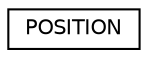digraph "Graphical Class Hierarchy"
{
  edge [fontname="Helvetica",fontsize="10",labelfontname="Helvetica",labelfontsize="10"];
  node [fontname="Helvetica",fontsize="10",shape=record];
  rankdir="LR";
  Node0 [label="POSITION",height=0.2,width=0.4,color="black", fillcolor="white", style="filled",URL="$structPOSITION.html"];
}
